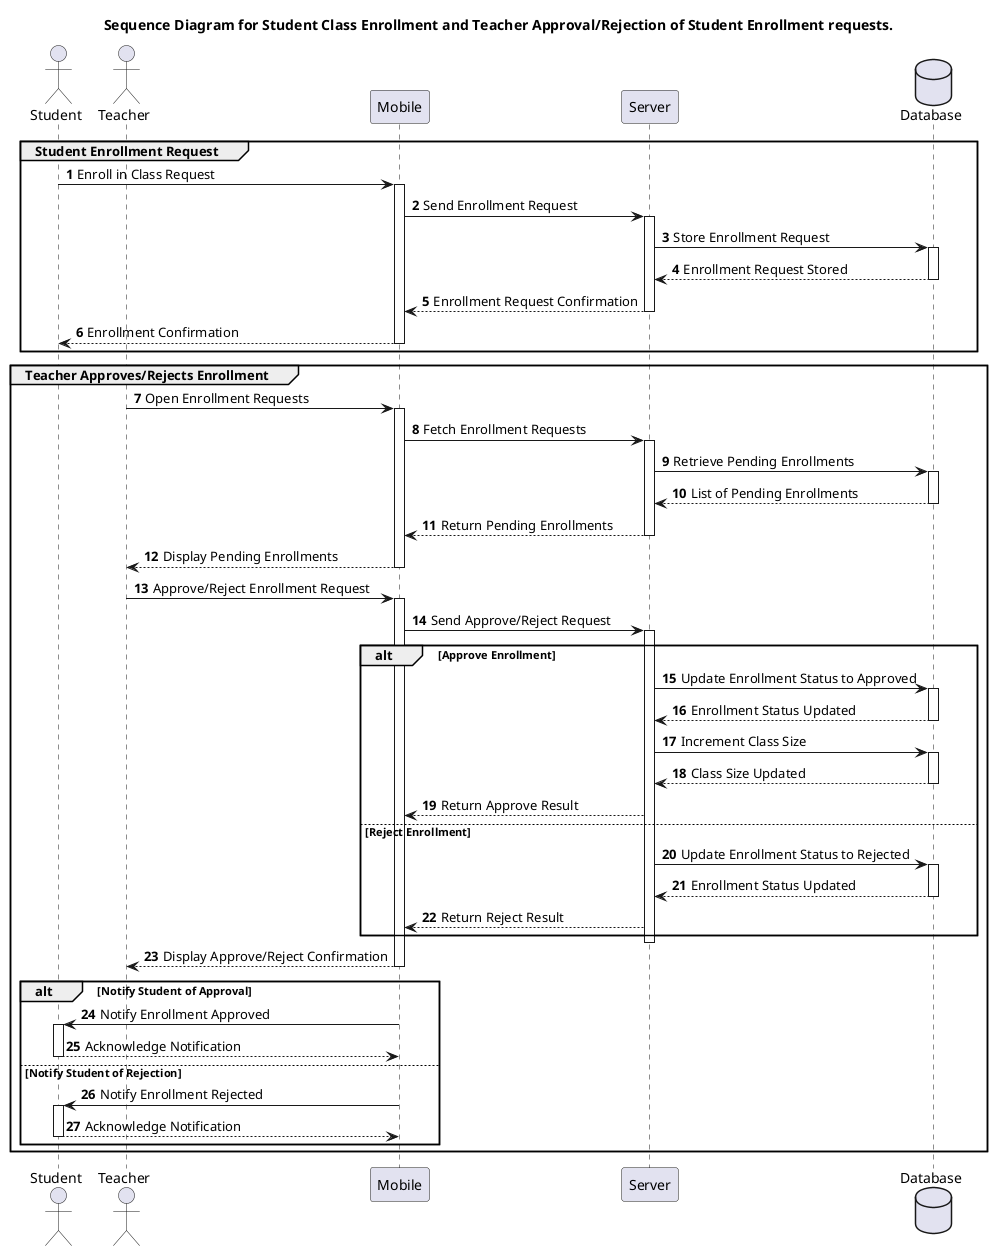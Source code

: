 @startuml
'https://plantuml.com/sequence-diagram
title "Sequence Diagram for Student Class Enrollment and Teacher Approval/Rejection of Student Enrollment requests."
autonumber

actor Student as student
actor Teacher as teacher
participant Mobile as mobile
participant Server as server
database Database as database

group Student Enrollment Request
    student -> mobile: Enroll in Class Request
    activate mobile
    mobile -> server: Send Enrollment Request
    activate server
    server -> database: Store Enrollment Request
    activate database
    database --> server: Enrollment Request Stored
    deactivate database
    server --> mobile: Enrollment Request Confirmation
    deactivate server
    mobile --> student: Enrollment Confirmation
    deactivate mobile
end

group Teacher Approves/Rejects Enrollment
    teacher -> mobile: Open Enrollment Requests
    activate mobile
    mobile -> server: Fetch Enrollment Requests
    activate server
    server -> database: Retrieve Pending Enrollments
    activate database
    database --> server: List of Pending Enrollments
    deactivate database
    server --> mobile: Return Pending Enrollments
    deactivate server
    mobile --> teacher: Display Pending Enrollments
    deactivate mobile

    teacher -> mobile: Approve/Reject Enrollment Request
    activate mobile
    mobile -> server: Send Approve/Reject Request
    activate server
    alt Approve Enrollment
        server -> database: Update Enrollment Status to Approved
        activate database
        database --> server: Enrollment Status Updated
        deactivate database

        server -> database: Increment Class Size
        activate database
        database --> server: Class Size Updated
        deactivate database

        server --> mobile: Return Approve Result
    else Reject Enrollment
        server -> database: Update Enrollment Status to Rejected
        activate database
        database --> server: Enrollment Status Updated
        deactivate database

        server --> mobile: Return Reject Result
    end
    deactivate server

    mobile --> teacher: Display Approve/Reject Confirmation
    deactivate mobile

    alt Notify Student of Approval
        mobile -> student: Notify Enrollment Approved
        activate student
        student --> mobile: Acknowledge Notification
        deactivate student
    else Notify Student of Rejection
        mobile -> student: Notify Enrollment Rejected
        activate student
        student --> mobile: Acknowledge Notification
        deactivate student
    end
end

@enduml